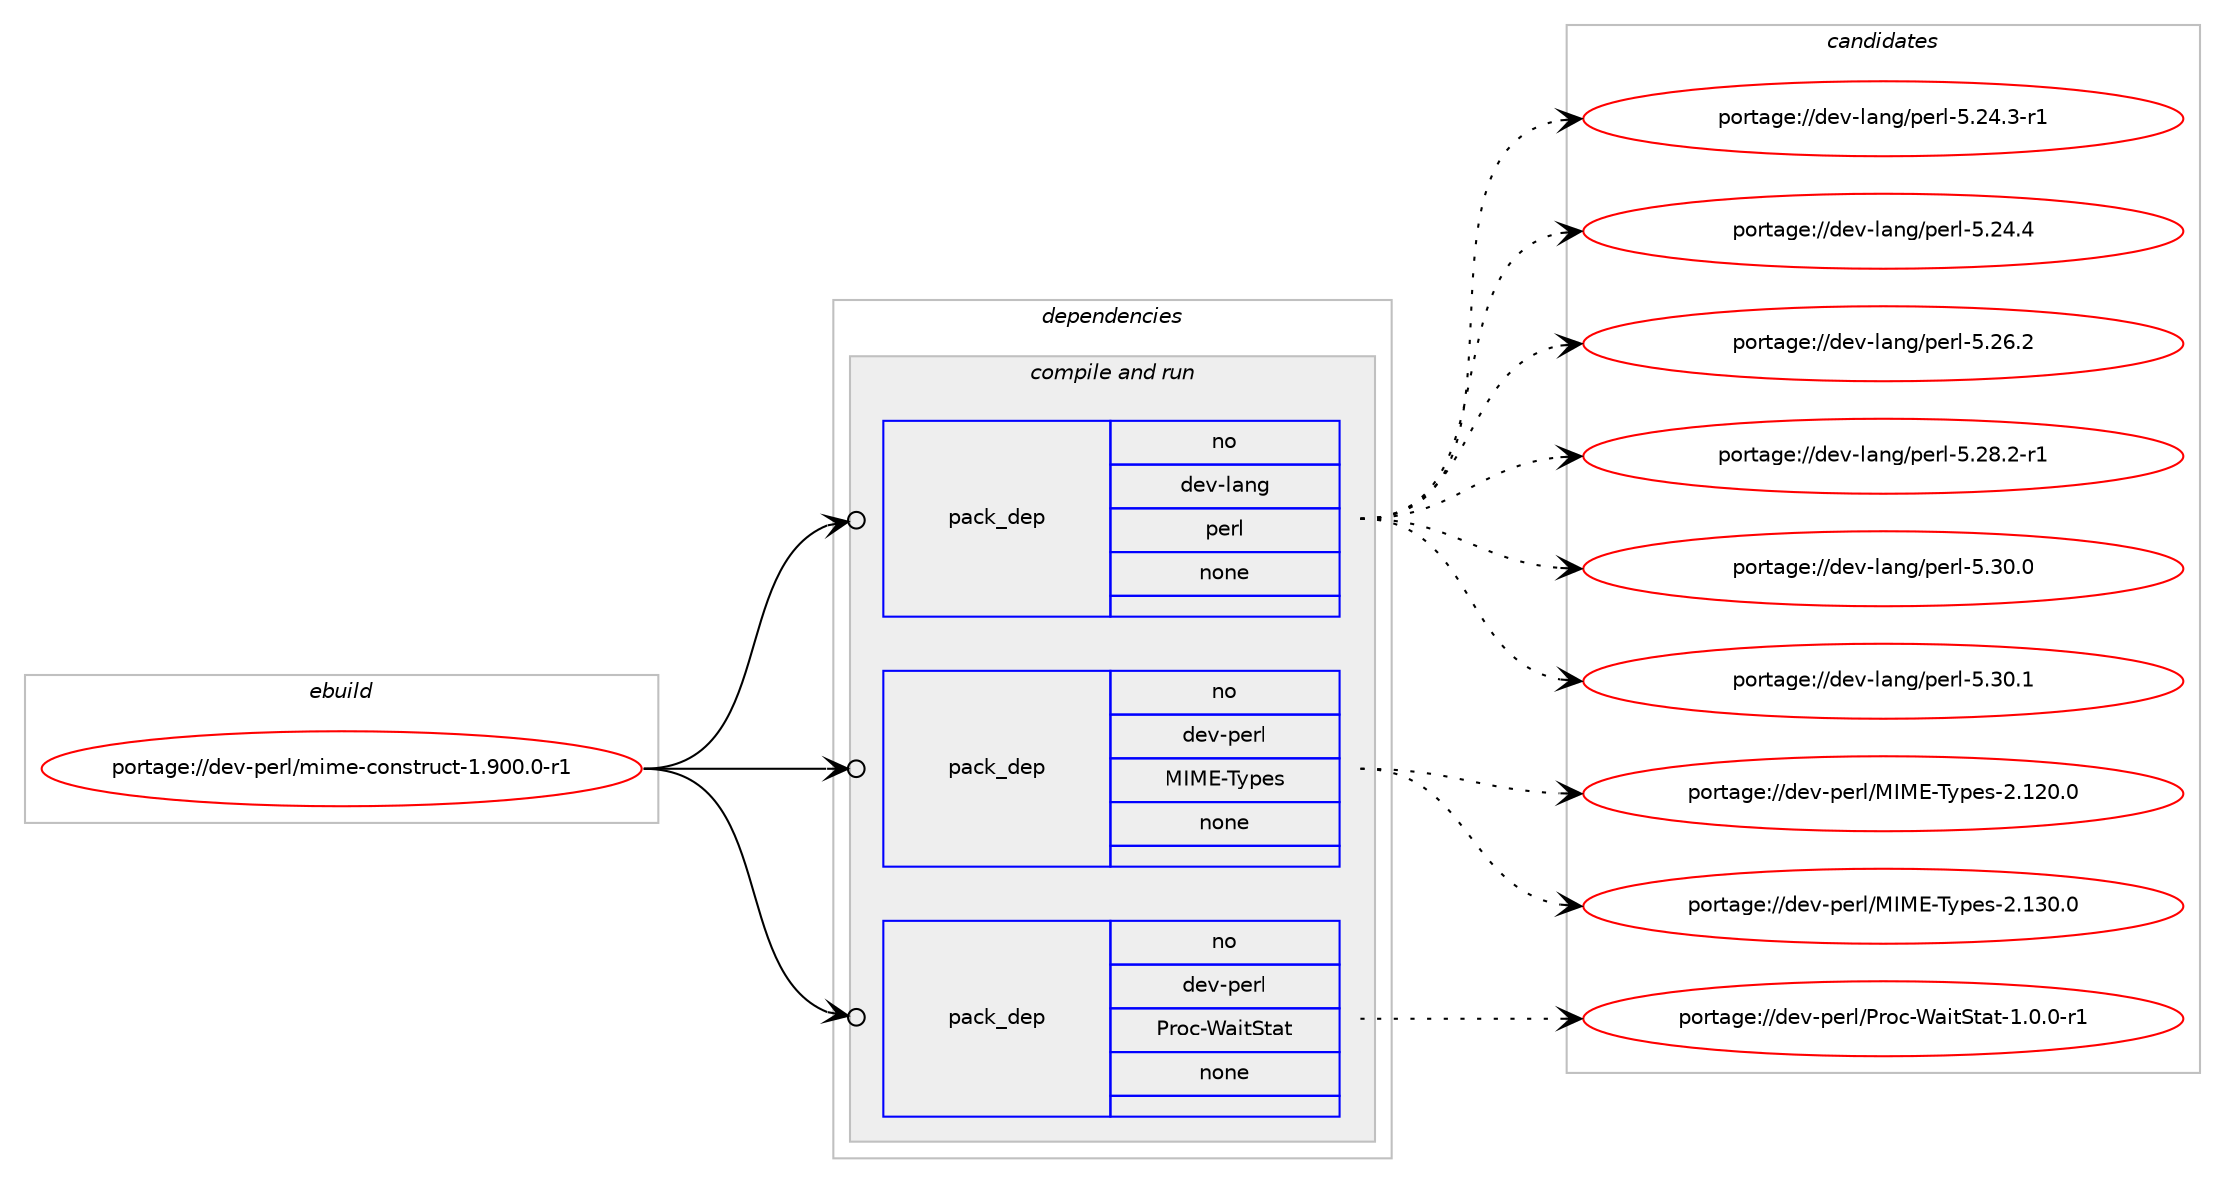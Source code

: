 digraph prolog {

# *************
# Graph options
# *************

newrank=true;
concentrate=true;
compound=true;
graph [rankdir=LR,fontname=Helvetica,fontsize=10,ranksep=1.5];#, ranksep=2.5, nodesep=0.2];
edge  [arrowhead=vee];
node  [fontname=Helvetica,fontsize=10];

# **********
# The ebuild
# **********

subgraph cluster_leftcol {
color=gray;
rank=same;
label=<<i>ebuild</i>>;
id [label="portage://dev-perl/mime-construct-1.900.0-r1", color=red, width=4, href="../dev-perl/mime-construct-1.900.0-r1.svg"];
}

# ****************
# The dependencies
# ****************

subgraph cluster_midcol {
color=gray;
label=<<i>dependencies</i>>;
subgraph cluster_compile {
fillcolor="#eeeeee";
style=filled;
label=<<i>compile</i>>;
}
subgraph cluster_compileandrun {
fillcolor="#eeeeee";
style=filled;
label=<<i>compile and run</i>>;
subgraph pack96633 {
dependency123766 [label=<<TABLE BORDER="0" CELLBORDER="1" CELLSPACING="0" CELLPADDING="4" WIDTH="220"><TR><TD ROWSPAN="6" CELLPADDING="30">pack_dep</TD></TR><TR><TD WIDTH="110">no</TD></TR><TR><TD>dev-lang</TD></TR><TR><TD>perl</TD></TR><TR><TD>none</TD></TR><TR><TD></TD></TR></TABLE>>, shape=none, color=blue];
}
id:e -> dependency123766:w [weight=20,style="solid",arrowhead="odotvee"];
subgraph pack96634 {
dependency123767 [label=<<TABLE BORDER="0" CELLBORDER="1" CELLSPACING="0" CELLPADDING="4" WIDTH="220"><TR><TD ROWSPAN="6" CELLPADDING="30">pack_dep</TD></TR><TR><TD WIDTH="110">no</TD></TR><TR><TD>dev-perl</TD></TR><TR><TD>MIME-Types</TD></TR><TR><TD>none</TD></TR><TR><TD></TD></TR></TABLE>>, shape=none, color=blue];
}
id:e -> dependency123767:w [weight=20,style="solid",arrowhead="odotvee"];
subgraph pack96635 {
dependency123768 [label=<<TABLE BORDER="0" CELLBORDER="1" CELLSPACING="0" CELLPADDING="4" WIDTH="220"><TR><TD ROWSPAN="6" CELLPADDING="30">pack_dep</TD></TR><TR><TD WIDTH="110">no</TD></TR><TR><TD>dev-perl</TD></TR><TR><TD>Proc-WaitStat</TD></TR><TR><TD>none</TD></TR><TR><TD></TD></TR></TABLE>>, shape=none, color=blue];
}
id:e -> dependency123768:w [weight=20,style="solid",arrowhead="odotvee"];
}
subgraph cluster_run {
fillcolor="#eeeeee";
style=filled;
label=<<i>run</i>>;
}
}

# **************
# The candidates
# **************

subgraph cluster_choices {
rank=same;
color=gray;
label=<<i>candidates</i>>;

subgraph choice96633 {
color=black;
nodesep=1;
choiceportage100101118451089711010347112101114108455346505246514511449 [label="portage://dev-lang/perl-5.24.3-r1", color=red, width=4,href="../dev-lang/perl-5.24.3-r1.svg"];
choiceportage10010111845108971101034711210111410845534650524652 [label="portage://dev-lang/perl-5.24.4", color=red, width=4,href="../dev-lang/perl-5.24.4.svg"];
choiceportage10010111845108971101034711210111410845534650544650 [label="portage://dev-lang/perl-5.26.2", color=red, width=4,href="../dev-lang/perl-5.26.2.svg"];
choiceportage100101118451089711010347112101114108455346505646504511449 [label="portage://dev-lang/perl-5.28.2-r1", color=red, width=4,href="../dev-lang/perl-5.28.2-r1.svg"];
choiceportage10010111845108971101034711210111410845534651484648 [label="portage://dev-lang/perl-5.30.0", color=red, width=4,href="../dev-lang/perl-5.30.0.svg"];
choiceportage10010111845108971101034711210111410845534651484649 [label="portage://dev-lang/perl-5.30.1", color=red, width=4,href="../dev-lang/perl-5.30.1.svg"];
dependency123766:e -> choiceportage100101118451089711010347112101114108455346505246514511449:w [style=dotted,weight="100"];
dependency123766:e -> choiceportage10010111845108971101034711210111410845534650524652:w [style=dotted,weight="100"];
dependency123766:e -> choiceportage10010111845108971101034711210111410845534650544650:w [style=dotted,weight="100"];
dependency123766:e -> choiceportage100101118451089711010347112101114108455346505646504511449:w [style=dotted,weight="100"];
dependency123766:e -> choiceportage10010111845108971101034711210111410845534651484648:w [style=dotted,weight="100"];
dependency123766:e -> choiceportage10010111845108971101034711210111410845534651484649:w [style=dotted,weight="100"];
}
subgraph choice96634 {
color=black;
nodesep=1;
choiceportage10010111845112101114108477773776945841211121011154550464950484648 [label="portage://dev-perl/MIME-Types-2.120.0", color=red, width=4,href="../dev-perl/MIME-Types-2.120.0.svg"];
choiceportage10010111845112101114108477773776945841211121011154550464951484648 [label="portage://dev-perl/MIME-Types-2.130.0", color=red, width=4,href="../dev-perl/MIME-Types-2.130.0.svg"];
dependency123767:e -> choiceportage10010111845112101114108477773776945841211121011154550464950484648:w [style=dotted,weight="100"];
dependency123767:e -> choiceportage10010111845112101114108477773776945841211121011154550464951484648:w [style=dotted,weight="100"];
}
subgraph choice96635 {
color=black;
nodesep=1;
choiceportage1001011184511210111410847801141119945879710511683116971164549464846484511449 [label="portage://dev-perl/Proc-WaitStat-1.0.0-r1", color=red, width=4,href="../dev-perl/Proc-WaitStat-1.0.0-r1.svg"];
dependency123768:e -> choiceportage1001011184511210111410847801141119945879710511683116971164549464846484511449:w [style=dotted,weight="100"];
}
}

}
